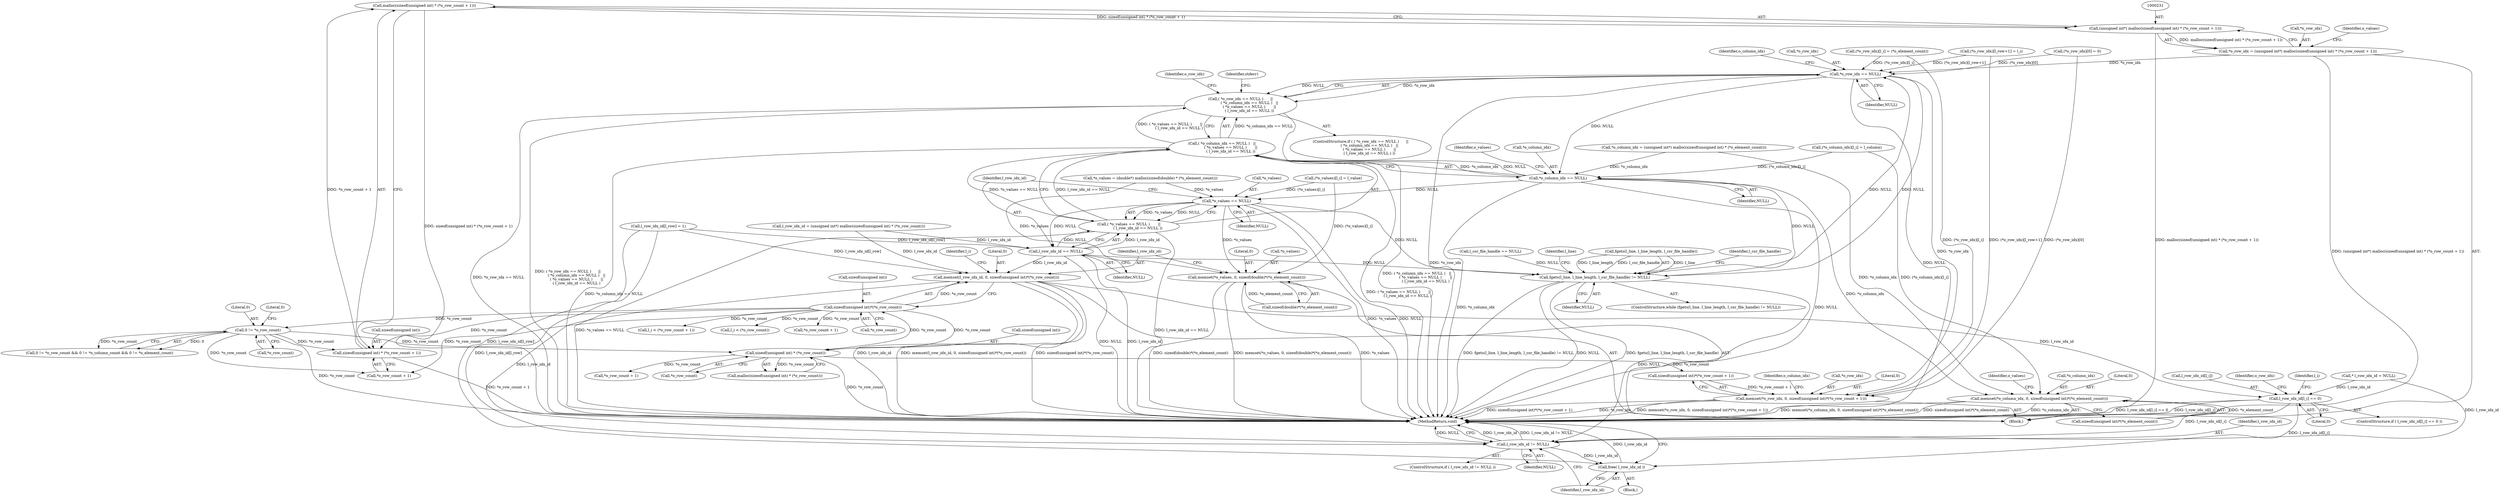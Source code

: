 digraph "0_libxsmm_151481489192e6d1997f8bde52c5c425ea41741d@API" {
"1000232" [label="(Call,malloc(sizeof(unsigned int) * (*o_row_count + 1)))"];
"1000233" [label="(Call,sizeof(unsigned int) * (*o_row_count + 1))"];
"1000202" [label="(Call,0 != *o_row_count)"];
"1000317" [label="(Call,sizeof(unsigned int)*(*o_row_count))"];
"1000256" [label="(Call,sizeof(unsigned int) * (*o_row_count))"];
"1000230" [label="(Call,(unsigned int*) malloc(sizeof(unsigned int) * (*o_row_count + 1)))"];
"1000227" [label="(Call,*o_row_idx = (unsigned int*) malloc(sizeof(unsigned int) * (*o_row_count + 1)))"];
"1000263" [label="(Call,*o_row_idx == NULL)"];
"1000159" [label="(Call,fgets(l_line, l_line_length, l_csr_file_handle) != NULL)"];
"1000454" [label="(Call,l_row_idx_id != NULL)"];
"1000458" [label="(Call,free( l_row_idx_id ))"];
"1000262" [label="(Call,( *o_row_idx == NULL )      ||\n               ( *o_column_idx == NULL )   ||\n               ( *o_values == NULL )       ||\n               ( l_row_idx_id == NULL ))"];
"1000268" [label="(Call,*o_column_idx == NULL)"];
"1000267" [label="(Call,( *o_column_idx == NULL )   ||\n               ( *o_values == NULL )       ||\n               ( l_row_idx_id == NULL ))"];
"1000273" [label="(Call,*o_values == NULL)"];
"1000272" [label="(Call,( *o_values == NULL )       ||\n               ( l_row_idx_id == NULL ))"];
"1000277" [label="(Call,l_row_idx_id == NULL)"];
"1000314" [label="(Call,memset(l_row_idx_id, 0, sizeof(unsigned int)*(*o_row_count)))"];
"1000436" [label="(Call,l_row_idx_id[l_i] == 0)"];
"1000305" [label="(Call,memset(*o_values, 0, sizeof(double)*(*o_element_count)))"];
"1000296" [label="(Call,memset(*o_column_idx, 0, sizeof(unsigned int)*(*o_element_count)))"];
"1000285" [label="(Call,memset(*o_row_idx, 0, sizeof(unsigned int)*(*o_row_count + 1)))"];
"1000326" [label="(Call,l_i < (*o_row_count + 1))"];
"1000453" [label="(ControlStructure,if ( l_row_idx_id != NULL ))"];
"1000274" [label="(Call,*o_values)"];
"1000391" [label="(Call,(*o_values)[l_i] = l_value)"];
"1000308" [label="(Literal,0)"];
"1000288" [label="(Literal,0)"];
"1000298" [label="(Identifier,o_column_idx)"];
"1000286" [label="(Call,*o_row_idx)"];
"1000230" [label="(Call,(unsigned int*) malloc(sizeof(unsigned int) * (*o_row_count + 1)))"];
"1000137" [label="(Call,* l_row_idx_id = NULL)"];
"1000158" [label="(ControlStructure,while (fgets(l_line, l_line_length, l_csr_file_handle) != NULL))"];
"1000271" [label="(Identifier,NULL)"];
"1000436" [label="(Call,l_row_idx_id[l_i] == 0)"];
"1000314" [label="(Call,memset(l_row_idx_id, 0, sizeof(unsigned int)*(*o_row_count)))"];
"1000309" [label="(Call,sizeof(double)*(*o_element_count))"];
"1000285" [label="(Call,memset(*o_row_idx, 0, sizeof(unsigned int)*(*o_row_count + 1)))"];
"1000433" [label="(Identifier,l_i)"];
"1000307" [label="(Identifier,o_values)"];
"1000437" [label="(Call,l_row_idx_id[l_i])"];
"1000277" [label="(Call,l_row_idx_id == NULL)"];
"1000455" [label="(Identifier,l_row_idx_id)"];
"1000454" [label="(Call,l_row_idx_id != NULL)"];
"1000204" [label="(Call,*o_row_count)"];
"1000232" [label="(Call,malloc(sizeof(unsigned int) * (*o_row_count + 1)))"];
"1000435" [label="(ControlStructure,if ( l_row_idx_id[l_i] == 0 ))"];
"1000297" [label="(Call,*o_column_idx)"];
"1000266" [label="(Identifier,NULL)"];
"1000275" [label="(Identifier,o_values)"];
"1000256" [label="(Call,sizeof(unsigned int) * (*o_row_count))"];
"1000236" [label="(Call,*o_row_count + 1)"];
"1000413" [label="(Identifier,l_csr_file_handle)"];
"1000255" [label="(Call,malloc(sizeof(unsigned int) * (*o_row_count)))"];
"1000428" [label="(Call,l_i < (*o_row_count))"];
"1000150" [label="(Call,l_csr_file_handle == NULL)"];
"1000459" [label="(Identifier,l_row_idx_id)"];
"1000227" [label="(Call,*o_row_idx = (unsigned int*) malloc(sizeof(unsigned int) * (*o_row_count + 1)))"];
"1000216" [label="(Call,*o_column_idx = (unsigned int*) malloc(sizeof(unsigned int) * (*o_element_count)))"];
"1000159" [label="(Call,fgets(l_line, l_line_length, l_csr_file_handle) != NULL)"];
"1000259" [label="(Call,*o_row_count)"];
"1000201" [label="(Call,0 != *o_row_count && 0 != *o_column_count && 0 != *o_element_count)"];
"1000234" [label="(Call,sizeof(unsigned int))"];
"1000169" [label="(Identifier,l_line)"];
"1000164" [label="(Identifier,NULL)"];
"1000160" [label="(Call,fgets(l_line, l_line_length, l_csr_file_handle))"];
"1000292" [label="(Call,*o_row_count + 1)"];
"1000324" [label="(Identifier,l_i)"];
"1000268" [label="(Call,*o_column_idx == NULL)"];
"1000385" [label="(Call,(*o_column_idx)[l_i] = l_column)"];
"1000279" [label="(Identifier,NULL)"];
"1000315" [label="(Identifier,l_row_idx_id)"];
"1000299" [label="(Literal,0)"];
"1000264" [label="(Call,*o_row_idx)"];
"1000270" [label="(Identifier,o_column_idx)"];
"1000240" [label="(Call,*o_values = (double*) malloc(sizeof(double) * (*o_element_count)))"];
"1000328" [label="(Call,*o_row_count + 1)"];
"1000276" [label="(Identifier,NULL)"];
"1000300" [label="(Call,sizeof(unsigned int)*(*o_element_count))"];
"1000208" [label="(Literal,0)"];
"1000320" [label="(Call,*o_row_count)"];
"1000257" [label="(Call,sizeof(unsigned int))"];
"1000457" [label="(Block,)"];
"1000263" [label="(Call,*o_row_idx == NULL)"];
"1000272" [label="(Call,( *o_values == NULL )       ||\n               ( l_row_idx_id == NULL ))"];
"1000334" [label="(Call,(*o_row_idx)[l_i] = (*o_element_count))"];
"1000317" [label="(Call,sizeof(unsigned int)*(*o_row_count))"];
"1000203" [label="(Literal,0)"];
"1000233" [label="(Call,sizeof(unsigned int) * (*o_row_count + 1))"];
"1000296" [label="(Call,memset(*o_column_idx, 0, sizeof(unsigned int)*(*o_element_count)))"];
"1000316" [label="(Literal,0)"];
"1000202" [label="(Call,0 != *o_row_count)"];
"1000460" [label="(MethodReturn,void)"];
"1000399" [label="(Call,l_row_idx_id[l_row] = 1)"];
"1000305" [label="(Call,memset(*o_values, 0, sizeof(double)*(*o_element_count)))"];
"1000456" [label="(Identifier,NULL)"];
"1000267" [label="(Call,( *o_column_idx == NULL )   ||\n               ( *o_values == NULL )       ||\n               ( l_row_idx_id == NULL ))"];
"1000242" [label="(Identifier,o_values)"];
"1000278" [label="(Identifier,l_row_idx_id)"];
"1000251" [label="(Call,l_row_idx_id = (unsigned int*) malloc(sizeof(unsigned int) * (*o_row_count)))"];
"1000440" [label="(Literal,0)"];
"1000262" [label="(Call,( *o_row_idx == NULL )      ||\n               ( *o_column_idx == NULL )   ||\n               ( *o_values == NULL )       ||\n               ( l_row_idx_id == NULL ))"];
"1000318" [label="(Call,sizeof(unsigned int))"];
"1000306" [label="(Call,*o_values)"];
"1000269" [label="(Call,*o_column_idx)"];
"1000282" [label="(Identifier,stderr)"];
"1000287" [label="(Identifier,o_row_idx)"];
"1000228" [label="(Call,*o_row_idx)"];
"1000273" [label="(Call,*o_values == NULL)"];
"1000289" [label="(Call,sizeof(unsigned int)*(*o_row_count + 1))"];
"1000445" [label="(Identifier,o_row_idx)"];
"1000458" [label="(Call,free( l_row_idx_id ))"];
"1000261" [label="(ControlStructure,if ( ( *o_row_idx == NULL )      ||\n               ( *o_column_idx == NULL )   ||\n               ( *o_values == NULL )       ||\n               ( l_row_idx_id == NULL ) ))"];
"1000404" [label="(Call,(*o_row_idx)[l_row+1] = l_i)"];
"1000341" [label="(Call,(*o_row_idx)[0] = 0)"];
"1000215" [label="(Block,)"];
"1000232" -> "1000230"  [label="AST: "];
"1000232" -> "1000233"  [label="CFG: "];
"1000233" -> "1000232"  [label="AST: "];
"1000230" -> "1000232"  [label="CFG: "];
"1000232" -> "1000460"  [label="DDG: sizeof(unsigned int) * (*o_row_count + 1)"];
"1000232" -> "1000230"  [label="DDG: sizeof(unsigned int) * (*o_row_count + 1)"];
"1000233" -> "1000232"  [label="DDG: *o_row_count + 1"];
"1000233" -> "1000236"  [label="CFG: "];
"1000234" -> "1000233"  [label="AST: "];
"1000236" -> "1000233"  [label="AST: "];
"1000233" -> "1000460"  [label="DDG: *o_row_count + 1"];
"1000202" -> "1000233"  [label="DDG: *o_row_count"];
"1000317" -> "1000233"  [label="DDG: *o_row_count"];
"1000202" -> "1000201"  [label="AST: "];
"1000202" -> "1000204"  [label="CFG: "];
"1000203" -> "1000202"  [label="AST: "];
"1000204" -> "1000202"  [label="AST: "];
"1000208" -> "1000202"  [label="CFG: "];
"1000201" -> "1000202"  [label="CFG: "];
"1000202" -> "1000460"  [label="DDG: *o_row_count"];
"1000202" -> "1000201"  [label="DDG: 0"];
"1000202" -> "1000201"  [label="DDG: *o_row_count"];
"1000317" -> "1000202"  [label="DDG: *o_row_count"];
"1000202" -> "1000236"  [label="DDG: *o_row_count"];
"1000202" -> "1000256"  [label="DDG: *o_row_count"];
"1000317" -> "1000314"  [label="AST: "];
"1000317" -> "1000320"  [label="CFG: "];
"1000318" -> "1000317"  [label="AST: "];
"1000320" -> "1000317"  [label="AST: "];
"1000314" -> "1000317"  [label="CFG: "];
"1000317" -> "1000236"  [label="DDG: *o_row_count"];
"1000317" -> "1000256"  [label="DDG: *o_row_count"];
"1000317" -> "1000314"  [label="DDG: *o_row_count"];
"1000256" -> "1000317"  [label="DDG: *o_row_count"];
"1000317" -> "1000326"  [label="DDG: *o_row_count"];
"1000317" -> "1000328"  [label="DDG: *o_row_count"];
"1000317" -> "1000428"  [label="DDG: *o_row_count"];
"1000256" -> "1000255"  [label="AST: "];
"1000256" -> "1000259"  [label="CFG: "];
"1000257" -> "1000256"  [label="AST: "];
"1000259" -> "1000256"  [label="AST: "];
"1000255" -> "1000256"  [label="CFG: "];
"1000256" -> "1000460"  [label="DDG: *o_row_count"];
"1000256" -> "1000255"  [label="DDG: *o_row_count"];
"1000256" -> "1000289"  [label="DDG: *o_row_count"];
"1000256" -> "1000292"  [label="DDG: *o_row_count"];
"1000230" -> "1000227"  [label="AST: "];
"1000231" -> "1000230"  [label="AST: "];
"1000227" -> "1000230"  [label="CFG: "];
"1000230" -> "1000460"  [label="DDG: malloc(sizeof(unsigned int) * (*o_row_count + 1))"];
"1000230" -> "1000227"  [label="DDG: malloc(sizeof(unsigned int) * (*o_row_count + 1))"];
"1000227" -> "1000215"  [label="AST: "];
"1000228" -> "1000227"  [label="AST: "];
"1000242" -> "1000227"  [label="CFG: "];
"1000227" -> "1000460"  [label="DDG: (unsigned int*) malloc(sizeof(unsigned int) * (*o_row_count + 1))"];
"1000227" -> "1000263"  [label="DDG: *o_row_idx"];
"1000263" -> "1000262"  [label="AST: "];
"1000263" -> "1000266"  [label="CFG: "];
"1000264" -> "1000263"  [label="AST: "];
"1000266" -> "1000263"  [label="AST: "];
"1000270" -> "1000263"  [label="CFG: "];
"1000262" -> "1000263"  [label="CFG: "];
"1000263" -> "1000460"  [label="DDG: *o_row_idx"];
"1000263" -> "1000460"  [label="DDG: NULL"];
"1000263" -> "1000159"  [label="DDG: NULL"];
"1000263" -> "1000262"  [label="DDG: *o_row_idx"];
"1000263" -> "1000262"  [label="DDG: NULL"];
"1000404" -> "1000263"  [label="DDG: (*o_row_idx)[l_row+1]"];
"1000341" -> "1000263"  [label="DDG: (*o_row_idx)[0]"];
"1000334" -> "1000263"  [label="DDG: (*o_row_idx)[l_i]"];
"1000159" -> "1000263"  [label="DDG: NULL"];
"1000263" -> "1000268"  [label="DDG: NULL"];
"1000263" -> "1000285"  [label="DDG: *o_row_idx"];
"1000159" -> "1000158"  [label="AST: "];
"1000159" -> "1000164"  [label="CFG: "];
"1000160" -> "1000159"  [label="AST: "];
"1000164" -> "1000159"  [label="AST: "];
"1000169" -> "1000159"  [label="CFG: "];
"1000413" -> "1000159"  [label="CFG: "];
"1000159" -> "1000460"  [label="DDG: fgets(l_line, l_line_length, l_csr_file_handle) != NULL"];
"1000159" -> "1000460"  [label="DDG: NULL"];
"1000159" -> "1000460"  [label="DDG: fgets(l_line, l_line_length, l_csr_file_handle)"];
"1000160" -> "1000159"  [label="DDG: l_line"];
"1000160" -> "1000159"  [label="DDG: l_line_length"];
"1000160" -> "1000159"  [label="DDG: l_csr_file_handle"];
"1000150" -> "1000159"  [label="DDG: NULL"];
"1000273" -> "1000159"  [label="DDG: NULL"];
"1000268" -> "1000159"  [label="DDG: NULL"];
"1000277" -> "1000159"  [label="DDG: NULL"];
"1000159" -> "1000454"  [label="DDG: NULL"];
"1000454" -> "1000453"  [label="AST: "];
"1000454" -> "1000456"  [label="CFG: "];
"1000455" -> "1000454"  [label="AST: "];
"1000456" -> "1000454"  [label="AST: "];
"1000459" -> "1000454"  [label="CFG: "];
"1000460" -> "1000454"  [label="CFG: "];
"1000454" -> "1000460"  [label="DDG: l_row_idx_id"];
"1000454" -> "1000460"  [label="DDG: l_row_idx_id != NULL"];
"1000454" -> "1000460"  [label="DDG: NULL"];
"1000314" -> "1000454"  [label="DDG: l_row_idx_id"];
"1000436" -> "1000454"  [label="DDG: l_row_idx_id[l_i]"];
"1000399" -> "1000454"  [label="DDG: l_row_idx_id[l_row]"];
"1000137" -> "1000454"  [label="DDG: l_row_idx_id"];
"1000454" -> "1000458"  [label="DDG: l_row_idx_id"];
"1000458" -> "1000457"  [label="AST: "];
"1000458" -> "1000459"  [label="CFG: "];
"1000459" -> "1000458"  [label="AST: "];
"1000460" -> "1000458"  [label="CFG: "];
"1000458" -> "1000460"  [label="DDG: l_row_idx_id"];
"1000436" -> "1000458"  [label="DDG: l_row_idx_id[l_i]"];
"1000399" -> "1000458"  [label="DDG: l_row_idx_id[l_row]"];
"1000262" -> "1000261"  [label="AST: "];
"1000262" -> "1000267"  [label="CFG: "];
"1000267" -> "1000262"  [label="AST: "];
"1000282" -> "1000262"  [label="CFG: "];
"1000287" -> "1000262"  [label="CFG: "];
"1000262" -> "1000460"  [label="DDG: ( *o_column_idx == NULL )   ||\n               ( *o_values == NULL )       ||\n               ( l_row_idx_id == NULL )"];
"1000262" -> "1000460"  [label="DDG: *o_row_idx == NULL"];
"1000262" -> "1000460"  [label="DDG: ( *o_row_idx == NULL )      ||\n               ( *o_column_idx == NULL )   ||\n               ( *o_values == NULL )       ||\n               ( l_row_idx_id == NULL )"];
"1000267" -> "1000262"  [label="DDG: *o_column_idx == NULL"];
"1000267" -> "1000262"  [label="DDG: ( *o_values == NULL )       ||\n               ( l_row_idx_id == NULL )"];
"1000268" -> "1000267"  [label="AST: "];
"1000268" -> "1000271"  [label="CFG: "];
"1000269" -> "1000268"  [label="AST: "];
"1000271" -> "1000268"  [label="AST: "];
"1000275" -> "1000268"  [label="CFG: "];
"1000267" -> "1000268"  [label="CFG: "];
"1000268" -> "1000460"  [label="DDG: *o_column_idx"];
"1000268" -> "1000460"  [label="DDG: NULL"];
"1000268" -> "1000267"  [label="DDG: *o_column_idx"];
"1000268" -> "1000267"  [label="DDG: NULL"];
"1000216" -> "1000268"  [label="DDG: *o_column_idx"];
"1000385" -> "1000268"  [label="DDG: (*o_column_idx)[l_i]"];
"1000268" -> "1000273"  [label="DDG: NULL"];
"1000268" -> "1000296"  [label="DDG: *o_column_idx"];
"1000267" -> "1000272"  [label="CFG: "];
"1000272" -> "1000267"  [label="AST: "];
"1000267" -> "1000460"  [label="DDG: *o_column_idx == NULL"];
"1000267" -> "1000460"  [label="DDG: ( *o_values == NULL )       ||\n               ( l_row_idx_id == NULL )"];
"1000272" -> "1000267"  [label="DDG: *o_values == NULL"];
"1000272" -> "1000267"  [label="DDG: l_row_idx_id == NULL"];
"1000273" -> "1000272"  [label="AST: "];
"1000273" -> "1000276"  [label="CFG: "];
"1000274" -> "1000273"  [label="AST: "];
"1000276" -> "1000273"  [label="AST: "];
"1000278" -> "1000273"  [label="CFG: "];
"1000272" -> "1000273"  [label="CFG: "];
"1000273" -> "1000460"  [label="DDG: *o_values"];
"1000273" -> "1000460"  [label="DDG: NULL"];
"1000273" -> "1000272"  [label="DDG: *o_values"];
"1000273" -> "1000272"  [label="DDG: NULL"];
"1000391" -> "1000273"  [label="DDG: (*o_values)[l_i]"];
"1000240" -> "1000273"  [label="DDG: *o_values"];
"1000273" -> "1000277"  [label="DDG: NULL"];
"1000273" -> "1000305"  [label="DDG: *o_values"];
"1000272" -> "1000277"  [label="CFG: "];
"1000277" -> "1000272"  [label="AST: "];
"1000272" -> "1000460"  [label="DDG: *o_values == NULL"];
"1000272" -> "1000460"  [label="DDG: l_row_idx_id == NULL"];
"1000277" -> "1000272"  [label="DDG: l_row_idx_id"];
"1000277" -> "1000272"  [label="DDG: NULL"];
"1000277" -> "1000279"  [label="CFG: "];
"1000278" -> "1000277"  [label="AST: "];
"1000279" -> "1000277"  [label="AST: "];
"1000277" -> "1000460"  [label="DDG: l_row_idx_id"];
"1000277" -> "1000460"  [label="DDG: NULL"];
"1000251" -> "1000277"  [label="DDG: l_row_idx_id"];
"1000399" -> "1000277"  [label="DDG: l_row_idx_id[l_row]"];
"1000277" -> "1000314"  [label="DDG: l_row_idx_id"];
"1000314" -> "1000215"  [label="AST: "];
"1000315" -> "1000314"  [label="AST: "];
"1000316" -> "1000314"  [label="AST: "];
"1000324" -> "1000314"  [label="CFG: "];
"1000314" -> "1000460"  [label="DDG: l_row_idx_id"];
"1000314" -> "1000460"  [label="DDG: memset(l_row_idx_id, 0, sizeof(unsigned int)*(*o_row_count))"];
"1000314" -> "1000460"  [label="DDG: sizeof(unsigned int)*(*o_row_count)"];
"1000251" -> "1000314"  [label="DDG: l_row_idx_id"];
"1000399" -> "1000314"  [label="DDG: l_row_idx_id[l_row]"];
"1000314" -> "1000436"  [label="DDG: l_row_idx_id"];
"1000436" -> "1000435"  [label="AST: "];
"1000436" -> "1000440"  [label="CFG: "];
"1000437" -> "1000436"  [label="AST: "];
"1000440" -> "1000436"  [label="AST: "];
"1000445" -> "1000436"  [label="CFG: "];
"1000433" -> "1000436"  [label="CFG: "];
"1000436" -> "1000460"  [label="DDG: l_row_idx_id[l_i] == 0"];
"1000436" -> "1000460"  [label="DDG: l_row_idx_id[l_i]"];
"1000137" -> "1000436"  [label="DDG: l_row_idx_id"];
"1000305" -> "1000215"  [label="AST: "];
"1000305" -> "1000309"  [label="CFG: "];
"1000306" -> "1000305"  [label="AST: "];
"1000308" -> "1000305"  [label="AST: "];
"1000309" -> "1000305"  [label="AST: "];
"1000315" -> "1000305"  [label="CFG: "];
"1000305" -> "1000460"  [label="DDG: sizeof(double)*(*o_element_count)"];
"1000305" -> "1000460"  [label="DDG: memset(*o_values, 0, sizeof(double)*(*o_element_count))"];
"1000305" -> "1000460"  [label="DDG: *o_values"];
"1000391" -> "1000305"  [label="DDG: (*o_values)[l_i]"];
"1000240" -> "1000305"  [label="DDG: *o_values"];
"1000309" -> "1000305"  [label="DDG: *o_element_count"];
"1000296" -> "1000215"  [label="AST: "];
"1000296" -> "1000300"  [label="CFG: "];
"1000297" -> "1000296"  [label="AST: "];
"1000299" -> "1000296"  [label="AST: "];
"1000300" -> "1000296"  [label="AST: "];
"1000307" -> "1000296"  [label="CFG: "];
"1000296" -> "1000460"  [label="DDG: memset(*o_column_idx, 0, sizeof(unsigned int)*(*o_element_count))"];
"1000296" -> "1000460"  [label="DDG: sizeof(unsigned int)*(*o_element_count)"];
"1000296" -> "1000460"  [label="DDG: *o_column_idx"];
"1000216" -> "1000296"  [label="DDG: *o_column_idx"];
"1000385" -> "1000296"  [label="DDG: (*o_column_idx)[l_i]"];
"1000300" -> "1000296"  [label="DDG: *o_element_count"];
"1000285" -> "1000215"  [label="AST: "];
"1000285" -> "1000289"  [label="CFG: "];
"1000286" -> "1000285"  [label="AST: "];
"1000288" -> "1000285"  [label="AST: "];
"1000289" -> "1000285"  [label="AST: "];
"1000298" -> "1000285"  [label="CFG: "];
"1000285" -> "1000460"  [label="DDG: *o_row_idx"];
"1000285" -> "1000460"  [label="DDG: memset(*o_row_idx, 0, sizeof(unsigned int)*(*o_row_count + 1))"];
"1000285" -> "1000460"  [label="DDG: sizeof(unsigned int)*(*o_row_count + 1)"];
"1000404" -> "1000285"  [label="DDG: (*o_row_idx)[l_row+1]"];
"1000341" -> "1000285"  [label="DDG: (*o_row_idx)[0]"];
"1000334" -> "1000285"  [label="DDG: (*o_row_idx)[l_i]"];
"1000289" -> "1000285"  [label="DDG: *o_row_count + 1"];
}
